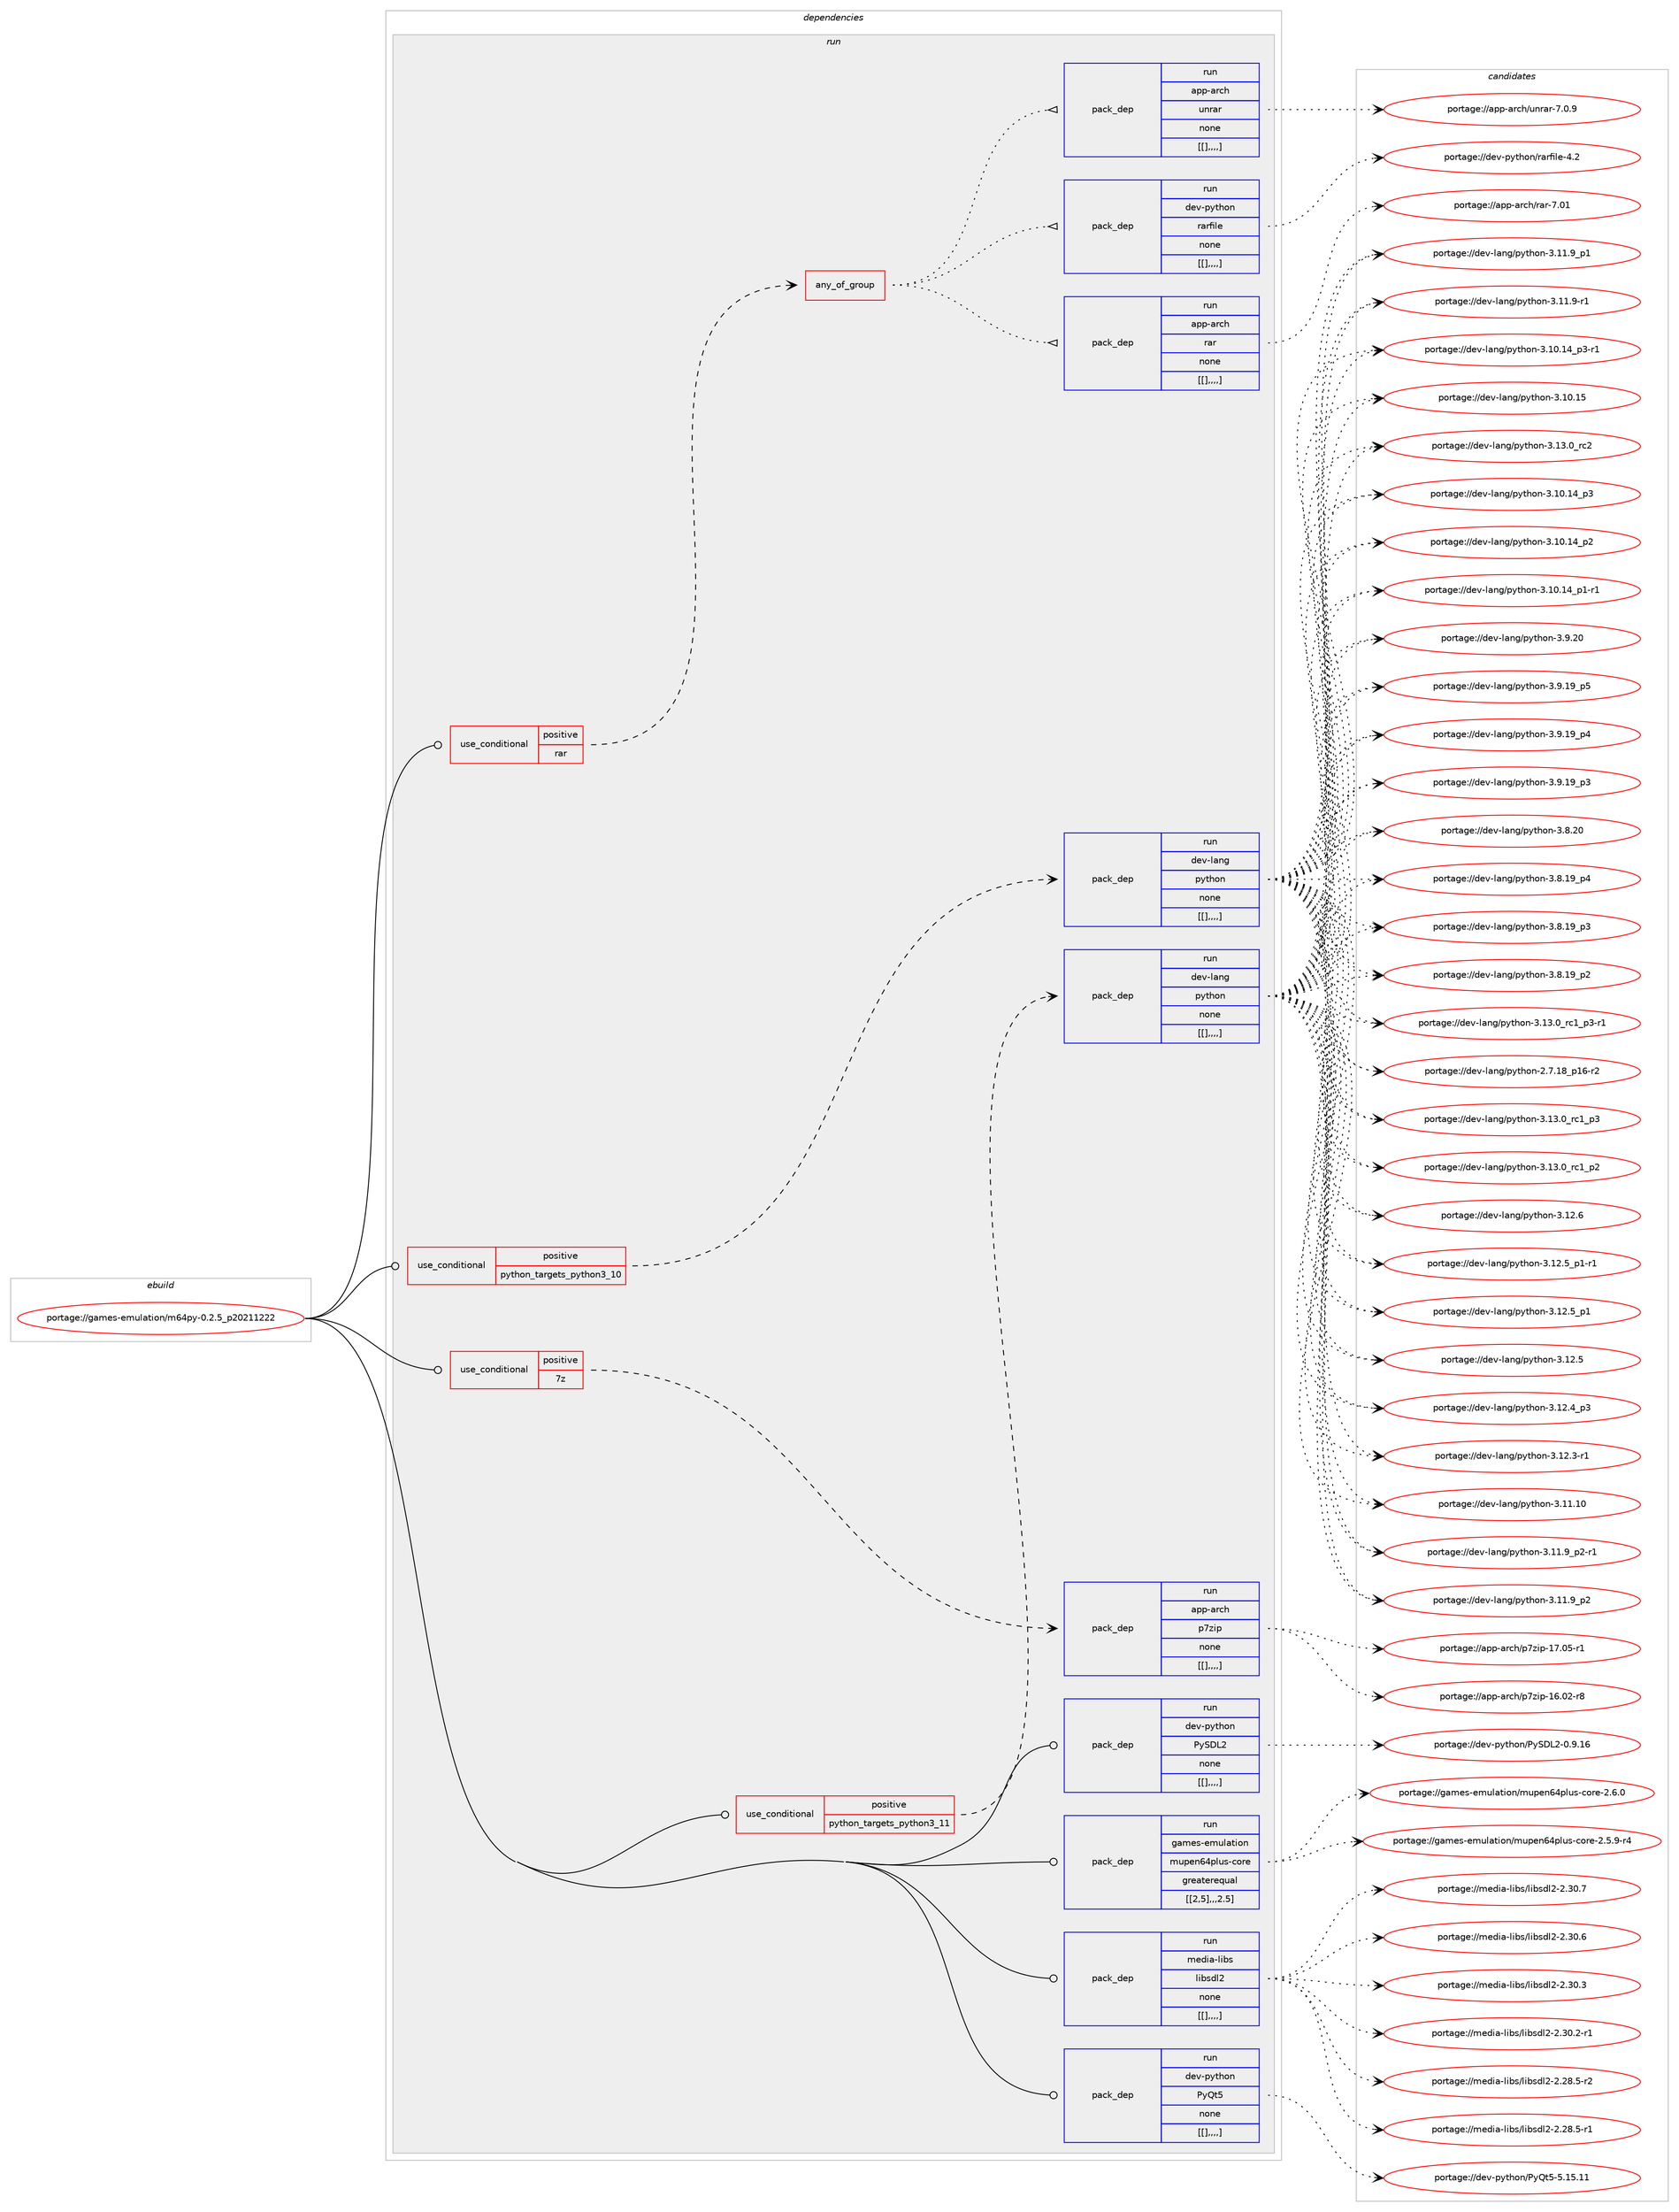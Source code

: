 digraph prolog {

# *************
# Graph options
# *************

newrank=true;
concentrate=true;
compound=true;
graph [rankdir=LR,fontname=Helvetica,fontsize=10,ranksep=1.5];#, ranksep=2.5, nodesep=0.2];
edge  [arrowhead=vee];
node  [fontname=Helvetica,fontsize=10];

# **********
# The ebuild
# **********

subgraph cluster_leftcol {
color=gray;
label=<<i>ebuild</i>>;
id [label="portage://games-emulation/m64py-0.2.5_p20211222", color=red, width=4, href="../games-emulation/m64py-0.2.5_p20211222.svg"];
}

# ****************
# The dependencies
# ****************

subgraph cluster_midcol {
color=gray;
label=<<i>dependencies</i>>;
subgraph cluster_compile {
fillcolor="#eeeeee";
style=filled;
label=<<i>compile</i>>;
}
subgraph cluster_compileandrun {
fillcolor="#eeeeee";
style=filled;
label=<<i>compile and run</i>>;
}
subgraph cluster_run {
fillcolor="#eeeeee";
style=filled;
label=<<i>run</i>>;
subgraph cond65201 {
dependency231256 [label=<<TABLE BORDER="0" CELLBORDER="1" CELLSPACING="0" CELLPADDING="4"><TR><TD ROWSPAN="3" CELLPADDING="10">use_conditional</TD></TR><TR><TD>positive</TD></TR><TR><TD>7z</TD></TR></TABLE>>, shape=none, color=red];
subgraph pack164572 {
dependency231257 [label=<<TABLE BORDER="0" CELLBORDER="1" CELLSPACING="0" CELLPADDING="4" WIDTH="220"><TR><TD ROWSPAN="6" CELLPADDING="30">pack_dep</TD></TR><TR><TD WIDTH="110">run</TD></TR><TR><TD>app-arch</TD></TR><TR><TD>p7zip</TD></TR><TR><TD>none</TD></TR><TR><TD>[[],,,,]</TD></TR></TABLE>>, shape=none, color=blue];
}
dependency231256:e -> dependency231257:w [weight=20,style="dashed",arrowhead="vee"];
}
id:e -> dependency231256:w [weight=20,style="solid",arrowhead="odot"];
subgraph cond65202 {
dependency231258 [label=<<TABLE BORDER="0" CELLBORDER="1" CELLSPACING="0" CELLPADDING="4"><TR><TD ROWSPAN="3" CELLPADDING="10">use_conditional</TD></TR><TR><TD>positive</TD></TR><TR><TD>python_targets_python3_10</TD></TR></TABLE>>, shape=none, color=red];
subgraph pack164573 {
dependency231259 [label=<<TABLE BORDER="0" CELLBORDER="1" CELLSPACING="0" CELLPADDING="4" WIDTH="220"><TR><TD ROWSPAN="6" CELLPADDING="30">pack_dep</TD></TR><TR><TD WIDTH="110">run</TD></TR><TR><TD>dev-lang</TD></TR><TR><TD>python</TD></TR><TR><TD>none</TD></TR><TR><TD>[[],,,,]</TD></TR></TABLE>>, shape=none, color=blue];
}
dependency231258:e -> dependency231259:w [weight=20,style="dashed",arrowhead="vee"];
}
id:e -> dependency231258:w [weight=20,style="solid",arrowhead="odot"];
subgraph cond65203 {
dependency231260 [label=<<TABLE BORDER="0" CELLBORDER="1" CELLSPACING="0" CELLPADDING="4"><TR><TD ROWSPAN="3" CELLPADDING="10">use_conditional</TD></TR><TR><TD>positive</TD></TR><TR><TD>python_targets_python3_11</TD></TR></TABLE>>, shape=none, color=red];
subgraph pack164574 {
dependency231261 [label=<<TABLE BORDER="0" CELLBORDER="1" CELLSPACING="0" CELLPADDING="4" WIDTH="220"><TR><TD ROWSPAN="6" CELLPADDING="30">pack_dep</TD></TR><TR><TD WIDTH="110">run</TD></TR><TR><TD>dev-lang</TD></TR><TR><TD>python</TD></TR><TR><TD>none</TD></TR><TR><TD>[[],,,,]</TD></TR></TABLE>>, shape=none, color=blue];
}
dependency231260:e -> dependency231261:w [weight=20,style="dashed",arrowhead="vee"];
}
id:e -> dependency231260:w [weight=20,style="solid",arrowhead="odot"];
subgraph cond65204 {
dependency231262 [label=<<TABLE BORDER="0" CELLBORDER="1" CELLSPACING="0" CELLPADDING="4"><TR><TD ROWSPAN="3" CELLPADDING="10">use_conditional</TD></TR><TR><TD>positive</TD></TR><TR><TD>rar</TD></TR></TABLE>>, shape=none, color=red];
subgraph any1323 {
dependency231263 [label=<<TABLE BORDER="0" CELLBORDER="1" CELLSPACING="0" CELLPADDING="4"><TR><TD CELLPADDING="10">any_of_group</TD></TR></TABLE>>, shape=none, color=red];subgraph pack164575 {
dependency231264 [label=<<TABLE BORDER="0" CELLBORDER="1" CELLSPACING="0" CELLPADDING="4" WIDTH="220"><TR><TD ROWSPAN="6" CELLPADDING="30">pack_dep</TD></TR><TR><TD WIDTH="110">run</TD></TR><TR><TD>dev-python</TD></TR><TR><TD>rarfile</TD></TR><TR><TD>none</TD></TR><TR><TD>[[],,,,]</TD></TR></TABLE>>, shape=none, color=blue];
}
dependency231263:e -> dependency231264:w [weight=20,style="dotted",arrowhead="oinv"];
subgraph pack164576 {
dependency231265 [label=<<TABLE BORDER="0" CELLBORDER="1" CELLSPACING="0" CELLPADDING="4" WIDTH="220"><TR><TD ROWSPAN="6" CELLPADDING="30">pack_dep</TD></TR><TR><TD WIDTH="110">run</TD></TR><TR><TD>app-arch</TD></TR><TR><TD>unrar</TD></TR><TR><TD>none</TD></TR><TR><TD>[[],,,,]</TD></TR></TABLE>>, shape=none, color=blue];
}
dependency231263:e -> dependency231265:w [weight=20,style="dotted",arrowhead="oinv"];
subgraph pack164577 {
dependency231266 [label=<<TABLE BORDER="0" CELLBORDER="1" CELLSPACING="0" CELLPADDING="4" WIDTH="220"><TR><TD ROWSPAN="6" CELLPADDING="30">pack_dep</TD></TR><TR><TD WIDTH="110">run</TD></TR><TR><TD>app-arch</TD></TR><TR><TD>rar</TD></TR><TR><TD>none</TD></TR><TR><TD>[[],,,,]</TD></TR></TABLE>>, shape=none, color=blue];
}
dependency231263:e -> dependency231266:w [weight=20,style="dotted",arrowhead="oinv"];
}
dependency231262:e -> dependency231263:w [weight=20,style="dashed",arrowhead="vee"];
}
id:e -> dependency231262:w [weight=20,style="solid",arrowhead="odot"];
subgraph pack164578 {
dependency231267 [label=<<TABLE BORDER="0" CELLBORDER="1" CELLSPACING="0" CELLPADDING="4" WIDTH="220"><TR><TD ROWSPAN="6" CELLPADDING="30">pack_dep</TD></TR><TR><TD WIDTH="110">run</TD></TR><TR><TD>dev-python</TD></TR><TR><TD>PyQt5</TD></TR><TR><TD>none</TD></TR><TR><TD>[[],,,,]</TD></TR></TABLE>>, shape=none, color=blue];
}
id:e -> dependency231267:w [weight=20,style="solid",arrowhead="odot"];
subgraph pack164579 {
dependency231268 [label=<<TABLE BORDER="0" CELLBORDER="1" CELLSPACING="0" CELLPADDING="4" WIDTH="220"><TR><TD ROWSPAN="6" CELLPADDING="30">pack_dep</TD></TR><TR><TD WIDTH="110">run</TD></TR><TR><TD>dev-python</TD></TR><TR><TD>PySDL2</TD></TR><TR><TD>none</TD></TR><TR><TD>[[],,,,]</TD></TR></TABLE>>, shape=none, color=blue];
}
id:e -> dependency231268:w [weight=20,style="solid",arrowhead="odot"];
subgraph pack164580 {
dependency231269 [label=<<TABLE BORDER="0" CELLBORDER="1" CELLSPACING="0" CELLPADDING="4" WIDTH="220"><TR><TD ROWSPAN="6" CELLPADDING="30">pack_dep</TD></TR><TR><TD WIDTH="110">run</TD></TR><TR><TD>games-emulation</TD></TR><TR><TD>mupen64plus-core</TD></TR><TR><TD>greaterequal</TD></TR><TR><TD>[[2,5],,,2.5]</TD></TR></TABLE>>, shape=none, color=blue];
}
id:e -> dependency231269:w [weight=20,style="solid",arrowhead="odot"];
subgraph pack164581 {
dependency231270 [label=<<TABLE BORDER="0" CELLBORDER="1" CELLSPACING="0" CELLPADDING="4" WIDTH="220"><TR><TD ROWSPAN="6" CELLPADDING="30">pack_dep</TD></TR><TR><TD WIDTH="110">run</TD></TR><TR><TD>media-libs</TD></TR><TR><TD>libsdl2</TD></TR><TR><TD>none</TD></TR><TR><TD>[[],,,,]</TD></TR></TABLE>>, shape=none, color=blue];
}
id:e -> dependency231270:w [weight=20,style="solid",arrowhead="odot"];
}
}

# **************
# The candidates
# **************

subgraph cluster_choices {
rank=same;
color=gray;
label=<<i>candidates</i>>;

subgraph choice164572 {
color=black;
nodesep=1;
choice9711211245971149910447112551221051124549554648534511449 [label="portage://app-arch/p7zip-17.05-r1", color=red, width=4,href="../app-arch/p7zip-17.05-r1.svg"];
choice9711211245971149910447112551221051124549544648504511456 [label="portage://app-arch/p7zip-16.02-r8", color=red, width=4,href="../app-arch/p7zip-16.02-r8.svg"];
dependency231257:e -> choice9711211245971149910447112551221051124549554648534511449:w [style=dotted,weight="100"];
dependency231257:e -> choice9711211245971149910447112551221051124549544648504511456:w [style=dotted,weight="100"];
}
subgraph choice164573 {
color=black;
nodesep=1;
choice10010111845108971101034711212111610411111045514649514648951149950 [label="portage://dev-lang/python-3.13.0_rc2", color=red, width=4,href="../dev-lang/python-3.13.0_rc2.svg"];
choice1001011184510897110103471121211161041111104551464951464895114994995112514511449 [label="portage://dev-lang/python-3.13.0_rc1_p3-r1", color=red, width=4,href="../dev-lang/python-3.13.0_rc1_p3-r1.svg"];
choice100101118451089711010347112121116104111110455146495146489511499499511251 [label="portage://dev-lang/python-3.13.0_rc1_p3", color=red, width=4,href="../dev-lang/python-3.13.0_rc1_p3.svg"];
choice100101118451089711010347112121116104111110455146495146489511499499511250 [label="portage://dev-lang/python-3.13.0_rc1_p2", color=red, width=4,href="../dev-lang/python-3.13.0_rc1_p2.svg"];
choice10010111845108971101034711212111610411111045514649504654 [label="portage://dev-lang/python-3.12.6", color=red, width=4,href="../dev-lang/python-3.12.6.svg"];
choice1001011184510897110103471121211161041111104551464950465395112494511449 [label="portage://dev-lang/python-3.12.5_p1-r1", color=red, width=4,href="../dev-lang/python-3.12.5_p1-r1.svg"];
choice100101118451089711010347112121116104111110455146495046539511249 [label="portage://dev-lang/python-3.12.5_p1", color=red, width=4,href="../dev-lang/python-3.12.5_p1.svg"];
choice10010111845108971101034711212111610411111045514649504653 [label="portage://dev-lang/python-3.12.5", color=red, width=4,href="../dev-lang/python-3.12.5.svg"];
choice100101118451089711010347112121116104111110455146495046529511251 [label="portage://dev-lang/python-3.12.4_p3", color=red, width=4,href="../dev-lang/python-3.12.4_p3.svg"];
choice100101118451089711010347112121116104111110455146495046514511449 [label="portage://dev-lang/python-3.12.3-r1", color=red, width=4,href="../dev-lang/python-3.12.3-r1.svg"];
choice1001011184510897110103471121211161041111104551464949464948 [label="portage://dev-lang/python-3.11.10", color=red, width=4,href="../dev-lang/python-3.11.10.svg"];
choice1001011184510897110103471121211161041111104551464949465795112504511449 [label="portage://dev-lang/python-3.11.9_p2-r1", color=red, width=4,href="../dev-lang/python-3.11.9_p2-r1.svg"];
choice100101118451089711010347112121116104111110455146494946579511250 [label="portage://dev-lang/python-3.11.9_p2", color=red, width=4,href="../dev-lang/python-3.11.9_p2.svg"];
choice100101118451089711010347112121116104111110455146494946579511249 [label="portage://dev-lang/python-3.11.9_p1", color=red, width=4,href="../dev-lang/python-3.11.9_p1.svg"];
choice100101118451089711010347112121116104111110455146494946574511449 [label="portage://dev-lang/python-3.11.9-r1", color=red, width=4,href="../dev-lang/python-3.11.9-r1.svg"];
choice1001011184510897110103471121211161041111104551464948464953 [label="portage://dev-lang/python-3.10.15", color=red, width=4,href="../dev-lang/python-3.10.15.svg"];
choice100101118451089711010347112121116104111110455146494846495295112514511449 [label="portage://dev-lang/python-3.10.14_p3-r1", color=red, width=4,href="../dev-lang/python-3.10.14_p3-r1.svg"];
choice10010111845108971101034711212111610411111045514649484649529511251 [label="portage://dev-lang/python-3.10.14_p3", color=red, width=4,href="../dev-lang/python-3.10.14_p3.svg"];
choice10010111845108971101034711212111610411111045514649484649529511250 [label="portage://dev-lang/python-3.10.14_p2", color=red, width=4,href="../dev-lang/python-3.10.14_p2.svg"];
choice100101118451089711010347112121116104111110455146494846495295112494511449 [label="portage://dev-lang/python-3.10.14_p1-r1", color=red, width=4,href="../dev-lang/python-3.10.14_p1-r1.svg"];
choice10010111845108971101034711212111610411111045514657465048 [label="portage://dev-lang/python-3.9.20", color=red, width=4,href="../dev-lang/python-3.9.20.svg"];
choice100101118451089711010347112121116104111110455146574649579511253 [label="portage://dev-lang/python-3.9.19_p5", color=red, width=4,href="../dev-lang/python-3.9.19_p5.svg"];
choice100101118451089711010347112121116104111110455146574649579511252 [label="portage://dev-lang/python-3.9.19_p4", color=red, width=4,href="../dev-lang/python-3.9.19_p4.svg"];
choice100101118451089711010347112121116104111110455146574649579511251 [label="portage://dev-lang/python-3.9.19_p3", color=red, width=4,href="../dev-lang/python-3.9.19_p3.svg"];
choice10010111845108971101034711212111610411111045514656465048 [label="portage://dev-lang/python-3.8.20", color=red, width=4,href="../dev-lang/python-3.8.20.svg"];
choice100101118451089711010347112121116104111110455146564649579511252 [label="portage://dev-lang/python-3.8.19_p4", color=red, width=4,href="../dev-lang/python-3.8.19_p4.svg"];
choice100101118451089711010347112121116104111110455146564649579511251 [label="portage://dev-lang/python-3.8.19_p3", color=red, width=4,href="../dev-lang/python-3.8.19_p3.svg"];
choice100101118451089711010347112121116104111110455146564649579511250 [label="portage://dev-lang/python-3.8.19_p2", color=red, width=4,href="../dev-lang/python-3.8.19_p2.svg"];
choice100101118451089711010347112121116104111110455046554649569511249544511450 [label="portage://dev-lang/python-2.7.18_p16-r2", color=red, width=4,href="../dev-lang/python-2.7.18_p16-r2.svg"];
dependency231259:e -> choice10010111845108971101034711212111610411111045514649514648951149950:w [style=dotted,weight="100"];
dependency231259:e -> choice1001011184510897110103471121211161041111104551464951464895114994995112514511449:w [style=dotted,weight="100"];
dependency231259:e -> choice100101118451089711010347112121116104111110455146495146489511499499511251:w [style=dotted,weight="100"];
dependency231259:e -> choice100101118451089711010347112121116104111110455146495146489511499499511250:w [style=dotted,weight="100"];
dependency231259:e -> choice10010111845108971101034711212111610411111045514649504654:w [style=dotted,weight="100"];
dependency231259:e -> choice1001011184510897110103471121211161041111104551464950465395112494511449:w [style=dotted,weight="100"];
dependency231259:e -> choice100101118451089711010347112121116104111110455146495046539511249:w [style=dotted,weight="100"];
dependency231259:e -> choice10010111845108971101034711212111610411111045514649504653:w [style=dotted,weight="100"];
dependency231259:e -> choice100101118451089711010347112121116104111110455146495046529511251:w [style=dotted,weight="100"];
dependency231259:e -> choice100101118451089711010347112121116104111110455146495046514511449:w [style=dotted,weight="100"];
dependency231259:e -> choice1001011184510897110103471121211161041111104551464949464948:w [style=dotted,weight="100"];
dependency231259:e -> choice1001011184510897110103471121211161041111104551464949465795112504511449:w [style=dotted,weight="100"];
dependency231259:e -> choice100101118451089711010347112121116104111110455146494946579511250:w [style=dotted,weight="100"];
dependency231259:e -> choice100101118451089711010347112121116104111110455146494946579511249:w [style=dotted,weight="100"];
dependency231259:e -> choice100101118451089711010347112121116104111110455146494946574511449:w [style=dotted,weight="100"];
dependency231259:e -> choice1001011184510897110103471121211161041111104551464948464953:w [style=dotted,weight="100"];
dependency231259:e -> choice100101118451089711010347112121116104111110455146494846495295112514511449:w [style=dotted,weight="100"];
dependency231259:e -> choice10010111845108971101034711212111610411111045514649484649529511251:w [style=dotted,weight="100"];
dependency231259:e -> choice10010111845108971101034711212111610411111045514649484649529511250:w [style=dotted,weight="100"];
dependency231259:e -> choice100101118451089711010347112121116104111110455146494846495295112494511449:w [style=dotted,weight="100"];
dependency231259:e -> choice10010111845108971101034711212111610411111045514657465048:w [style=dotted,weight="100"];
dependency231259:e -> choice100101118451089711010347112121116104111110455146574649579511253:w [style=dotted,weight="100"];
dependency231259:e -> choice100101118451089711010347112121116104111110455146574649579511252:w [style=dotted,weight="100"];
dependency231259:e -> choice100101118451089711010347112121116104111110455146574649579511251:w [style=dotted,weight="100"];
dependency231259:e -> choice10010111845108971101034711212111610411111045514656465048:w [style=dotted,weight="100"];
dependency231259:e -> choice100101118451089711010347112121116104111110455146564649579511252:w [style=dotted,weight="100"];
dependency231259:e -> choice100101118451089711010347112121116104111110455146564649579511251:w [style=dotted,weight="100"];
dependency231259:e -> choice100101118451089711010347112121116104111110455146564649579511250:w [style=dotted,weight="100"];
dependency231259:e -> choice100101118451089711010347112121116104111110455046554649569511249544511450:w [style=dotted,weight="100"];
}
subgraph choice164574 {
color=black;
nodesep=1;
choice10010111845108971101034711212111610411111045514649514648951149950 [label="portage://dev-lang/python-3.13.0_rc2", color=red, width=4,href="../dev-lang/python-3.13.0_rc2.svg"];
choice1001011184510897110103471121211161041111104551464951464895114994995112514511449 [label="portage://dev-lang/python-3.13.0_rc1_p3-r1", color=red, width=4,href="../dev-lang/python-3.13.0_rc1_p3-r1.svg"];
choice100101118451089711010347112121116104111110455146495146489511499499511251 [label="portage://dev-lang/python-3.13.0_rc1_p3", color=red, width=4,href="../dev-lang/python-3.13.0_rc1_p3.svg"];
choice100101118451089711010347112121116104111110455146495146489511499499511250 [label="portage://dev-lang/python-3.13.0_rc1_p2", color=red, width=4,href="../dev-lang/python-3.13.0_rc1_p2.svg"];
choice10010111845108971101034711212111610411111045514649504654 [label="portage://dev-lang/python-3.12.6", color=red, width=4,href="../dev-lang/python-3.12.6.svg"];
choice1001011184510897110103471121211161041111104551464950465395112494511449 [label="portage://dev-lang/python-3.12.5_p1-r1", color=red, width=4,href="../dev-lang/python-3.12.5_p1-r1.svg"];
choice100101118451089711010347112121116104111110455146495046539511249 [label="portage://dev-lang/python-3.12.5_p1", color=red, width=4,href="../dev-lang/python-3.12.5_p1.svg"];
choice10010111845108971101034711212111610411111045514649504653 [label="portage://dev-lang/python-3.12.5", color=red, width=4,href="../dev-lang/python-3.12.5.svg"];
choice100101118451089711010347112121116104111110455146495046529511251 [label="portage://dev-lang/python-3.12.4_p3", color=red, width=4,href="../dev-lang/python-3.12.4_p3.svg"];
choice100101118451089711010347112121116104111110455146495046514511449 [label="portage://dev-lang/python-3.12.3-r1", color=red, width=4,href="../dev-lang/python-3.12.3-r1.svg"];
choice1001011184510897110103471121211161041111104551464949464948 [label="portage://dev-lang/python-3.11.10", color=red, width=4,href="../dev-lang/python-3.11.10.svg"];
choice1001011184510897110103471121211161041111104551464949465795112504511449 [label="portage://dev-lang/python-3.11.9_p2-r1", color=red, width=4,href="../dev-lang/python-3.11.9_p2-r1.svg"];
choice100101118451089711010347112121116104111110455146494946579511250 [label="portage://dev-lang/python-3.11.9_p2", color=red, width=4,href="../dev-lang/python-3.11.9_p2.svg"];
choice100101118451089711010347112121116104111110455146494946579511249 [label="portage://dev-lang/python-3.11.9_p1", color=red, width=4,href="../dev-lang/python-3.11.9_p1.svg"];
choice100101118451089711010347112121116104111110455146494946574511449 [label="portage://dev-lang/python-3.11.9-r1", color=red, width=4,href="../dev-lang/python-3.11.9-r1.svg"];
choice1001011184510897110103471121211161041111104551464948464953 [label="portage://dev-lang/python-3.10.15", color=red, width=4,href="../dev-lang/python-3.10.15.svg"];
choice100101118451089711010347112121116104111110455146494846495295112514511449 [label="portage://dev-lang/python-3.10.14_p3-r1", color=red, width=4,href="../dev-lang/python-3.10.14_p3-r1.svg"];
choice10010111845108971101034711212111610411111045514649484649529511251 [label="portage://dev-lang/python-3.10.14_p3", color=red, width=4,href="../dev-lang/python-3.10.14_p3.svg"];
choice10010111845108971101034711212111610411111045514649484649529511250 [label="portage://dev-lang/python-3.10.14_p2", color=red, width=4,href="../dev-lang/python-3.10.14_p2.svg"];
choice100101118451089711010347112121116104111110455146494846495295112494511449 [label="portage://dev-lang/python-3.10.14_p1-r1", color=red, width=4,href="../dev-lang/python-3.10.14_p1-r1.svg"];
choice10010111845108971101034711212111610411111045514657465048 [label="portage://dev-lang/python-3.9.20", color=red, width=4,href="../dev-lang/python-3.9.20.svg"];
choice100101118451089711010347112121116104111110455146574649579511253 [label="portage://dev-lang/python-3.9.19_p5", color=red, width=4,href="../dev-lang/python-3.9.19_p5.svg"];
choice100101118451089711010347112121116104111110455146574649579511252 [label="portage://dev-lang/python-3.9.19_p4", color=red, width=4,href="../dev-lang/python-3.9.19_p4.svg"];
choice100101118451089711010347112121116104111110455146574649579511251 [label="portage://dev-lang/python-3.9.19_p3", color=red, width=4,href="../dev-lang/python-3.9.19_p3.svg"];
choice10010111845108971101034711212111610411111045514656465048 [label="portage://dev-lang/python-3.8.20", color=red, width=4,href="../dev-lang/python-3.8.20.svg"];
choice100101118451089711010347112121116104111110455146564649579511252 [label="portage://dev-lang/python-3.8.19_p4", color=red, width=4,href="../dev-lang/python-3.8.19_p4.svg"];
choice100101118451089711010347112121116104111110455146564649579511251 [label="portage://dev-lang/python-3.8.19_p3", color=red, width=4,href="../dev-lang/python-3.8.19_p3.svg"];
choice100101118451089711010347112121116104111110455146564649579511250 [label="portage://dev-lang/python-3.8.19_p2", color=red, width=4,href="../dev-lang/python-3.8.19_p2.svg"];
choice100101118451089711010347112121116104111110455046554649569511249544511450 [label="portage://dev-lang/python-2.7.18_p16-r2", color=red, width=4,href="../dev-lang/python-2.7.18_p16-r2.svg"];
dependency231261:e -> choice10010111845108971101034711212111610411111045514649514648951149950:w [style=dotted,weight="100"];
dependency231261:e -> choice1001011184510897110103471121211161041111104551464951464895114994995112514511449:w [style=dotted,weight="100"];
dependency231261:e -> choice100101118451089711010347112121116104111110455146495146489511499499511251:w [style=dotted,weight="100"];
dependency231261:e -> choice100101118451089711010347112121116104111110455146495146489511499499511250:w [style=dotted,weight="100"];
dependency231261:e -> choice10010111845108971101034711212111610411111045514649504654:w [style=dotted,weight="100"];
dependency231261:e -> choice1001011184510897110103471121211161041111104551464950465395112494511449:w [style=dotted,weight="100"];
dependency231261:e -> choice100101118451089711010347112121116104111110455146495046539511249:w [style=dotted,weight="100"];
dependency231261:e -> choice10010111845108971101034711212111610411111045514649504653:w [style=dotted,weight="100"];
dependency231261:e -> choice100101118451089711010347112121116104111110455146495046529511251:w [style=dotted,weight="100"];
dependency231261:e -> choice100101118451089711010347112121116104111110455146495046514511449:w [style=dotted,weight="100"];
dependency231261:e -> choice1001011184510897110103471121211161041111104551464949464948:w [style=dotted,weight="100"];
dependency231261:e -> choice1001011184510897110103471121211161041111104551464949465795112504511449:w [style=dotted,weight="100"];
dependency231261:e -> choice100101118451089711010347112121116104111110455146494946579511250:w [style=dotted,weight="100"];
dependency231261:e -> choice100101118451089711010347112121116104111110455146494946579511249:w [style=dotted,weight="100"];
dependency231261:e -> choice100101118451089711010347112121116104111110455146494946574511449:w [style=dotted,weight="100"];
dependency231261:e -> choice1001011184510897110103471121211161041111104551464948464953:w [style=dotted,weight="100"];
dependency231261:e -> choice100101118451089711010347112121116104111110455146494846495295112514511449:w [style=dotted,weight="100"];
dependency231261:e -> choice10010111845108971101034711212111610411111045514649484649529511251:w [style=dotted,weight="100"];
dependency231261:e -> choice10010111845108971101034711212111610411111045514649484649529511250:w [style=dotted,weight="100"];
dependency231261:e -> choice100101118451089711010347112121116104111110455146494846495295112494511449:w [style=dotted,weight="100"];
dependency231261:e -> choice10010111845108971101034711212111610411111045514657465048:w [style=dotted,weight="100"];
dependency231261:e -> choice100101118451089711010347112121116104111110455146574649579511253:w [style=dotted,weight="100"];
dependency231261:e -> choice100101118451089711010347112121116104111110455146574649579511252:w [style=dotted,weight="100"];
dependency231261:e -> choice100101118451089711010347112121116104111110455146574649579511251:w [style=dotted,weight="100"];
dependency231261:e -> choice10010111845108971101034711212111610411111045514656465048:w [style=dotted,weight="100"];
dependency231261:e -> choice100101118451089711010347112121116104111110455146564649579511252:w [style=dotted,weight="100"];
dependency231261:e -> choice100101118451089711010347112121116104111110455146564649579511251:w [style=dotted,weight="100"];
dependency231261:e -> choice100101118451089711010347112121116104111110455146564649579511250:w [style=dotted,weight="100"];
dependency231261:e -> choice100101118451089711010347112121116104111110455046554649569511249544511450:w [style=dotted,weight="100"];
}
subgraph choice164575 {
color=black;
nodesep=1;
choice10010111845112121116104111110471149711410210510810145524650 [label="portage://dev-python/rarfile-4.2", color=red, width=4,href="../dev-python/rarfile-4.2.svg"];
dependency231264:e -> choice10010111845112121116104111110471149711410210510810145524650:w [style=dotted,weight="100"];
}
subgraph choice164576 {
color=black;
nodesep=1;
choice971121124597114991044711711011497114455546484657 [label="portage://app-arch/unrar-7.0.9", color=red, width=4,href="../app-arch/unrar-7.0.9.svg"];
dependency231265:e -> choice971121124597114991044711711011497114455546484657:w [style=dotted,weight="100"];
}
subgraph choice164577 {
color=black;
nodesep=1;
choice9711211245971149910447114971144555464849 [label="portage://app-arch/rar-7.01", color=red, width=4,href="../app-arch/rar-7.01.svg"];
dependency231266:e -> choice9711211245971149910447114971144555464849:w [style=dotted,weight="100"];
}
subgraph choice164578 {
color=black;
nodesep=1;
choice10010111845112121116104111110478012181116534553464953464949 [label="portage://dev-python/PyQt5-5.15.11", color=red, width=4,href="../dev-python/PyQt5-5.15.11.svg"];
dependency231267:e -> choice10010111845112121116104111110478012181116534553464953464949:w [style=dotted,weight="100"];
}
subgraph choice164579 {
color=black;
nodesep=1;
choice1001011184511212111610411111047801218368765045484657464954 [label="portage://dev-python/PySDL2-0.9.16", color=red, width=4,href="../dev-python/PySDL2-0.9.16.svg"];
dependency231268:e -> choice1001011184511212111610411111047801218368765045484657464954:w [style=dotted,weight="100"];
}
subgraph choice164580 {
color=black;
nodesep=1;
choice1039710910111545101109117108971161051111104710911711210111054521121081171154599111114101455046544648 [label="portage://games-emulation/mupen64plus-core-2.6.0", color=red, width=4,href="../games-emulation/mupen64plus-core-2.6.0.svg"];
choice10397109101115451011091171089711610511111047109117112101110545211210811711545991111141014550465346574511452 [label="portage://games-emulation/mupen64plus-core-2.5.9-r4", color=red, width=4,href="../games-emulation/mupen64plus-core-2.5.9-r4.svg"];
dependency231269:e -> choice1039710910111545101109117108971161051111104710911711210111054521121081171154599111114101455046544648:w [style=dotted,weight="100"];
dependency231269:e -> choice10397109101115451011091171089711610511111047109117112101110545211210811711545991111141014550465346574511452:w [style=dotted,weight="100"];
}
subgraph choice164581 {
color=black;
nodesep=1;
choice10910110010597451081059811547108105981151001085045504651484655 [label="portage://media-libs/libsdl2-2.30.7", color=red, width=4,href="../media-libs/libsdl2-2.30.7.svg"];
choice10910110010597451081059811547108105981151001085045504651484654 [label="portage://media-libs/libsdl2-2.30.6", color=red, width=4,href="../media-libs/libsdl2-2.30.6.svg"];
choice10910110010597451081059811547108105981151001085045504651484651 [label="portage://media-libs/libsdl2-2.30.3", color=red, width=4,href="../media-libs/libsdl2-2.30.3.svg"];
choice109101100105974510810598115471081059811510010850455046514846504511449 [label="portage://media-libs/libsdl2-2.30.2-r1", color=red, width=4,href="../media-libs/libsdl2-2.30.2-r1.svg"];
choice109101100105974510810598115471081059811510010850455046505646534511450 [label="portage://media-libs/libsdl2-2.28.5-r2", color=red, width=4,href="../media-libs/libsdl2-2.28.5-r2.svg"];
choice109101100105974510810598115471081059811510010850455046505646534511449 [label="portage://media-libs/libsdl2-2.28.5-r1", color=red, width=4,href="../media-libs/libsdl2-2.28.5-r1.svg"];
dependency231270:e -> choice10910110010597451081059811547108105981151001085045504651484655:w [style=dotted,weight="100"];
dependency231270:e -> choice10910110010597451081059811547108105981151001085045504651484654:w [style=dotted,weight="100"];
dependency231270:e -> choice10910110010597451081059811547108105981151001085045504651484651:w [style=dotted,weight="100"];
dependency231270:e -> choice109101100105974510810598115471081059811510010850455046514846504511449:w [style=dotted,weight="100"];
dependency231270:e -> choice109101100105974510810598115471081059811510010850455046505646534511450:w [style=dotted,weight="100"];
dependency231270:e -> choice109101100105974510810598115471081059811510010850455046505646534511449:w [style=dotted,weight="100"];
}
}

}
